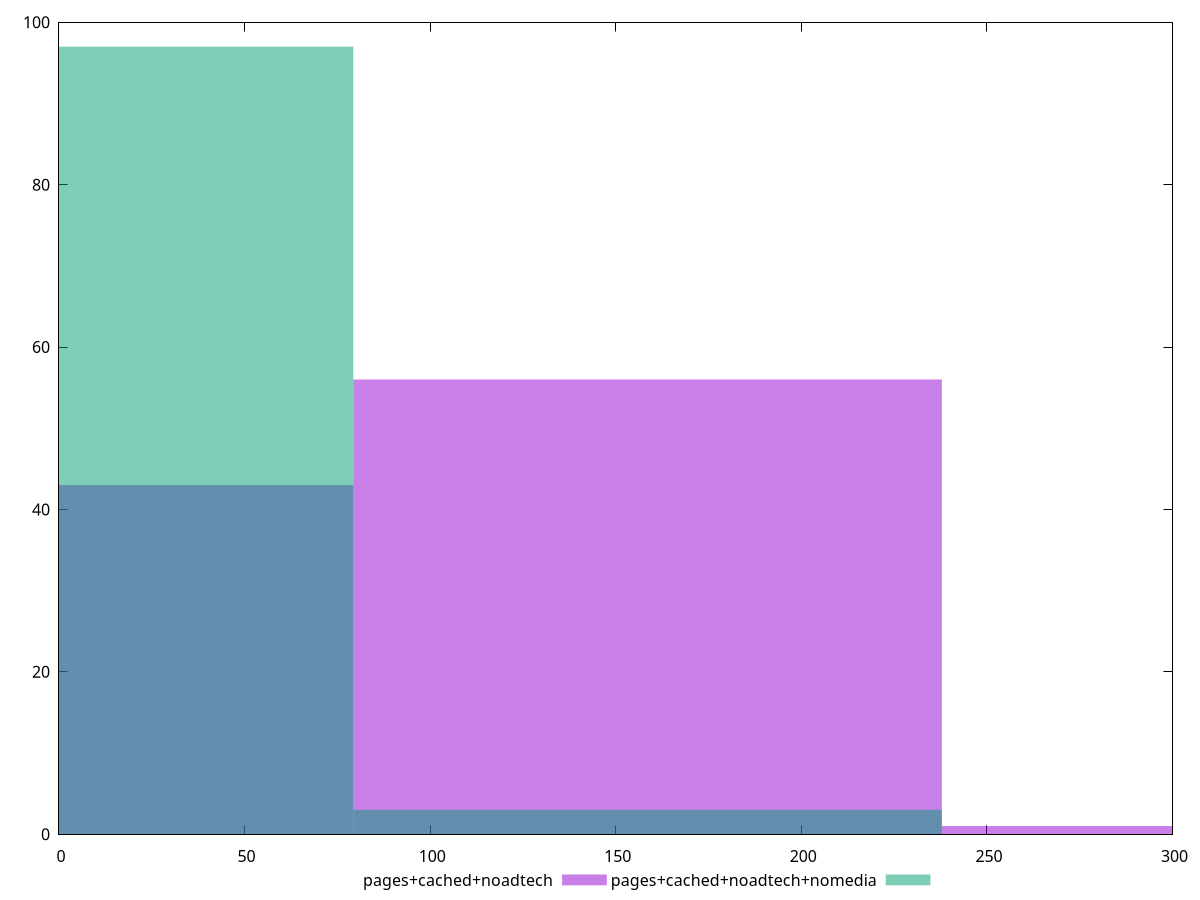 reset

$pagesCachedNoadtech <<EOF
158.5705656937821 56
0 43
317.1411313875642 1
EOF

$pagesCachedNoadtechNomedia <<EOF
0 97
158.5705656937821 3
EOF

set key outside below
set boxwidth 158.5705656937821
set xrange [0:300]
set yrange [0:100]
set trange [0:100]
set style fill transparent solid 0.5 noborder
set terminal svg size 640, 500 enhanced background rgb 'white'
set output "report_00015_2021-02-09T16-11-33.973Z/unminified-javascript/comparison/histogram/2_vs_3.svg"

plot $pagesCachedNoadtech title "pages+cached+noadtech" with boxes, \
     $pagesCachedNoadtechNomedia title "pages+cached+noadtech+nomedia" with boxes

reset
